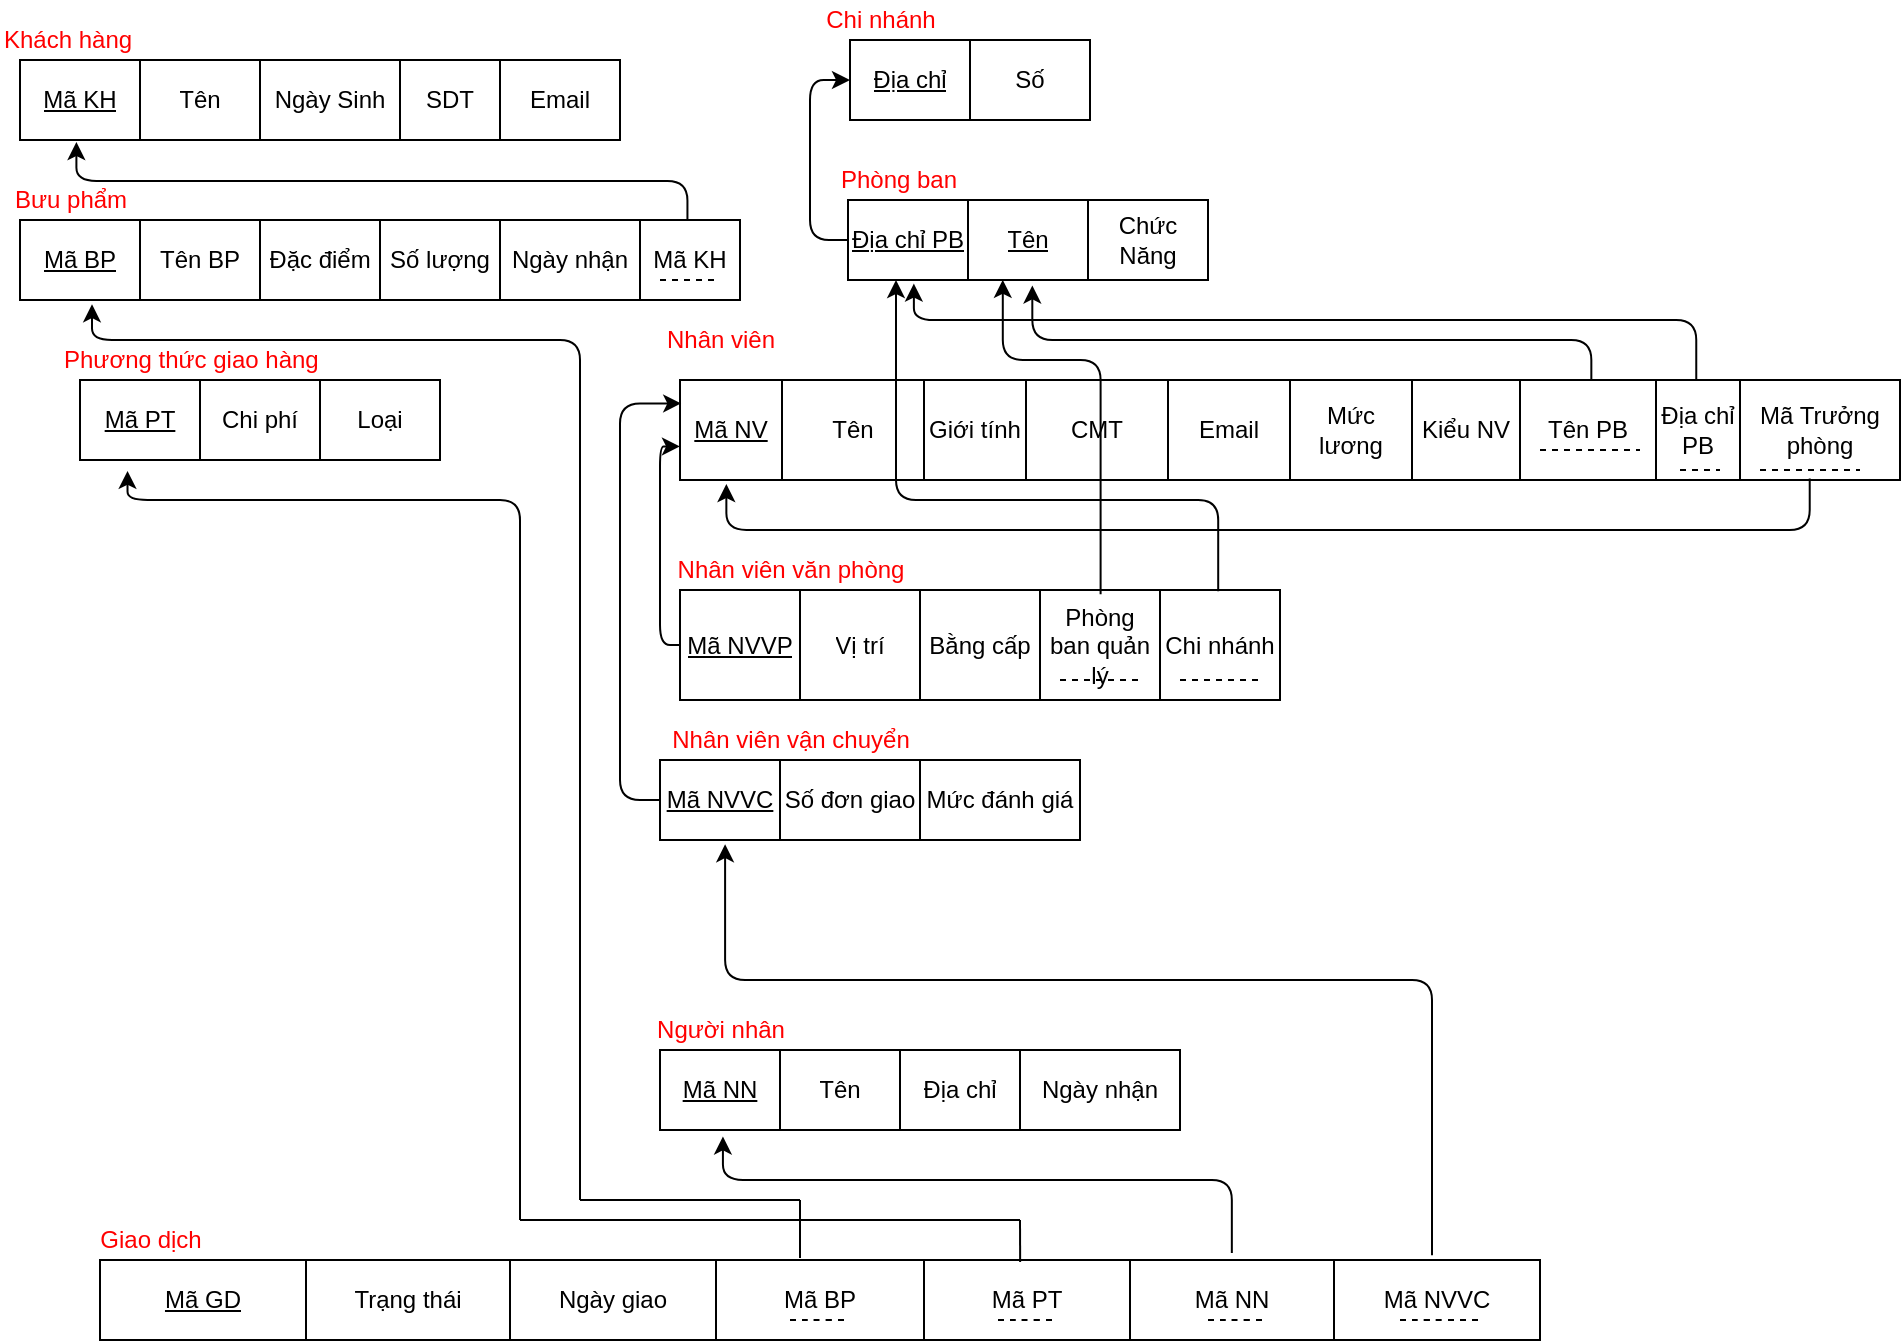 <mxfile version="14.1.2" type="device"><diagram id="Hk3cS6O-FO67nsNq-4Px" name="Page-1"><mxGraphModel dx="1019" dy="566" grid="1" gridSize="10" guides="1" tooltips="1" connect="1" arrows="1" fold="1" page="1" pageScale="1" pageWidth="827" pageHeight="1169" math="0" shadow="0"><root><mxCell id="0"/><mxCell id="1" parent="0"/><mxCell id="KelgfhgylbxeVxoadeRZ-12" value="" style="shape=table;html=1;whiteSpace=wrap;startSize=0;container=1;collapsible=0;childLayout=tableLayout;" parent="1" vertex="1"><mxGeometry x="10" y="50" width="300" height="40" as="geometry"/></mxCell><mxCell id="KelgfhgylbxeVxoadeRZ-13" value="" style="shape=partialRectangle;html=1;whiteSpace=wrap;collapsible=0;dropTarget=0;pointerEvents=0;fillColor=none;top=0;left=0;bottom=0;right=0;points=[[0,0.5],[1,0.5]];portConstraint=eastwest;" parent="KelgfhgylbxeVxoadeRZ-12" vertex="1"><mxGeometry width="300" height="40" as="geometry"/></mxCell><mxCell id="KelgfhgylbxeVxoadeRZ-14" value="&lt;u&gt;Mã KH&lt;/u&gt;" style="shape=partialRectangle;html=1;whiteSpace=wrap;connectable=0;overflow=hidden;fillColor=none;top=0;left=0;bottom=0;right=0;" parent="KelgfhgylbxeVxoadeRZ-13" vertex="1"><mxGeometry width="60" height="40" as="geometry"/></mxCell><mxCell id="KelgfhgylbxeVxoadeRZ-15" value="Tên" style="shape=partialRectangle;html=1;whiteSpace=wrap;connectable=0;overflow=hidden;fillColor=none;top=0;left=0;bottom=0;right=0;" parent="KelgfhgylbxeVxoadeRZ-13" vertex="1"><mxGeometry x="60" width="60" height="40" as="geometry"/></mxCell><mxCell id="KelgfhgylbxeVxoadeRZ-16" value="Ngày Sinh" style="shape=partialRectangle;html=1;whiteSpace=wrap;connectable=0;overflow=hidden;fillColor=none;top=0;left=0;bottom=0;right=0;" parent="KelgfhgylbxeVxoadeRZ-13" vertex="1"><mxGeometry x="120" width="70" height="40" as="geometry"/></mxCell><mxCell id="KelgfhgylbxeVxoadeRZ-17" value="SDT" style="shape=partialRectangle;html=1;whiteSpace=wrap;connectable=0;overflow=hidden;fillColor=none;top=0;left=0;bottom=0;right=0;" parent="KelgfhgylbxeVxoadeRZ-13" vertex="1"><mxGeometry x="190" width="50" height="40" as="geometry"/></mxCell><mxCell id="KelgfhgylbxeVxoadeRZ-18" value="Email" style="shape=partialRectangle;html=1;whiteSpace=wrap;connectable=0;overflow=hidden;fillColor=none;top=0;left=0;bottom=0;right=0;" parent="KelgfhgylbxeVxoadeRZ-13" vertex="1"><mxGeometry x="240" width="60" height="40" as="geometry"/></mxCell><mxCell id="KelgfhgylbxeVxoadeRZ-19" value="&lt;font color=&quot;#ff0000&quot;&gt;Bưu phẩm&lt;/font&gt;" style="text;html=1;align=center;verticalAlign=middle;resizable=0;points=[];autosize=1;" parent="1" vertex="1"><mxGeometry y="110" width="70" height="20" as="geometry"/></mxCell><mxCell id="KelgfhgylbxeVxoadeRZ-20" value="" style="shape=table;html=1;whiteSpace=wrap;startSize=0;container=1;collapsible=0;childLayout=tableLayout;verticalAlign=middle;" parent="1" vertex="1"><mxGeometry x="10" y="130" width="360" height="40" as="geometry"/></mxCell><mxCell id="KelgfhgylbxeVxoadeRZ-21" value="" style="shape=partialRectangle;html=1;whiteSpace=wrap;collapsible=0;dropTarget=0;pointerEvents=0;fillColor=none;top=0;left=0;bottom=0;right=0;points=[[0,0.5],[1,0.5]];portConstraint=eastwest;" parent="KelgfhgylbxeVxoadeRZ-20" vertex="1"><mxGeometry width="360" height="40" as="geometry"/></mxCell><mxCell id="KelgfhgylbxeVxoadeRZ-22" value="&lt;u&gt;Mã BP&lt;/u&gt;" style="shape=partialRectangle;html=1;whiteSpace=wrap;connectable=0;overflow=hidden;fillColor=none;top=0;left=0;bottom=0;right=0;" parent="KelgfhgylbxeVxoadeRZ-21" vertex="1"><mxGeometry width="60" height="40" as="geometry"/></mxCell><mxCell id="KelgfhgylbxeVxoadeRZ-23" value="Tên BP" style="shape=partialRectangle;html=1;whiteSpace=wrap;connectable=0;overflow=hidden;fillColor=none;top=0;left=0;bottom=0;right=0;" parent="KelgfhgylbxeVxoadeRZ-21" vertex="1"><mxGeometry x="60" width="60" height="40" as="geometry"/></mxCell><mxCell id="KelgfhgylbxeVxoadeRZ-24" value="Đặc điểm" style="shape=partialRectangle;html=1;whiteSpace=wrap;connectable=0;overflow=hidden;fillColor=none;top=0;left=0;bottom=0;right=0;" parent="KelgfhgylbxeVxoadeRZ-21" vertex="1"><mxGeometry x="120" width="60" height="40" as="geometry"/></mxCell><mxCell id="KelgfhgylbxeVxoadeRZ-25" value="Số lượng" style="shape=partialRectangle;html=1;whiteSpace=wrap;connectable=0;overflow=hidden;fillColor=none;top=0;left=0;bottom=0;right=0;" parent="KelgfhgylbxeVxoadeRZ-21" vertex="1"><mxGeometry x="180" width="60" height="40" as="geometry"/></mxCell><mxCell id="KelgfhgylbxeVxoadeRZ-26" value="Ngày nhận" style="shape=partialRectangle;html=1;whiteSpace=wrap;connectable=0;overflow=hidden;fillColor=none;top=0;left=0;bottom=0;right=0;" parent="KelgfhgylbxeVxoadeRZ-21" vertex="1"><mxGeometry x="240" width="70" height="40" as="geometry"/></mxCell><mxCell id="KelgfhgylbxeVxoadeRZ-27" value="Mã KH" style="shape=partialRectangle;html=1;whiteSpace=wrap;connectable=0;overflow=hidden;fillColor=none;top=0;left=0;bottom=0;right=0;dashed=1;" parent="KelgfhgylbxeVxoadeRZ-21" vertex="1"><mxGeometry x="310" width="50" height="40" as="geometry"/></mxCell><mxCell id="KelgfhgylbxeVxoadeRZ-29" value="" style="endArrow=none;dashed=1;html=1;" parent="1" edge="1"><mxGeometry width="50" height="50" relative="1" as="geometry"><mxPoint x="330" y="160" as="sourcePoint"/><mxPoint x="360" y="160" as="targetPoint"/></mxGeometry></mxCell><mxCell id="KelgfhgylbxeVxoadeRZ-36" value="" style="shape=table;html=1;whiteSpace=wrap;startSize=0;container=1;collapsible=0;childLayout=tableLayout;" parent="1" vertex="1"><mxGeometry x="40" y="210" width="180" height="40" as="geometry"/></mxCell><mxCell id="KelgfhgylbxeVxoadeRZ-37" value="" style="shape=partialRectangle;html=1;whiteSpace=wrap;collapsible=0;dropTarget=0;pointerEvents=0;fillColor=none;top=0;left=0;bottom=0;right=0;points=[[0,0.5],[1,0.5]];portConstraint=eastwest;" parent="KelgfhgylbxeVxoadeRZ-36" vertex="1"><mxGeometry width="180" height="40" as="geometry"/></mxCell><mxCell id="KelgfhgylbxeVxoadeRZ-38" value="&lt;u&gt;Mã PT&lt;/u&gt;" style="shape=partialRectangle;html=1;whiteSpace=wrap;connectable=0;overflow=hidden;fillColor=none;top=0;left=0;bottom=0;right=0;" parent="KelgfhgylbxeVxoadeRZ-37" vertex="1"><mxGeometry width="60" height="40" as="geometry"/></mxCell><mxCell id="KelgfhgylbxeVxoadeRZ-39" value="Chi phí" style="shape=partialRectangle;html=1;whiteSpace=wrap;connectable=0;overflow=hidden;fillColor=none;top=0;left=0;bottom=0;right=0;" parent="KelgfhgylbxeVxoadeRZ-37" vertex="1"><mxGeometry x="60" width="60" height="40" as="geometry"/></mxCell><mxCell id="KelgfhgylbxeVxoadeRZ-40" value="Loại" style="shape=partialRectangle;html=1;whiteSpace=wrap;connectable=0;overflow=hidden;fillColor=none;top=0;left=0;bottom=0;right=0;" parent="KelgfhgylbxeVxoadeRZ-37" vertex="1"><mxGeometry x="120" width="60" height="40" as="geometry"/></mxCell><mxCell id="KelgfhgylbxeVxoadeRZ-60" value="" style="edgeStyle=elbowEdgeStyle;elbow=vertical;endArrow=classic;html=1;exitX=0.927;exitY=-0.002;exitDx=0;exitDy=0;exitPerimeter=0;entryX=0.094;entryY=1.025;entryDx=0;entryDy=0;entryPerimeter=0;" parent="1" source="KelgfhgylbxeVxoadeRZ-21" target="KelgfhgylbxeVxoadeRZ-13" edge="1"><mxGeometry width="50" height="50" relative="1" as="geometry"><mxPoint x="170" y="190" as="sourcePoint"/><mxPoint x="220" y="140" as="targetPoint"/></mxGeometry></mxCell><mxCell id="KelgfhgylbxeVxoadeRZ-61" value="" style="shape=table;html=1;whiteSpace=wrap;startSize=0;container=1;collapsible=0;childLayout=tableLayout;" parent="1" vertex="1"><mxGeometry x="425" y="40" width="120" height="40" as="geometry"/></mxCell><mxCell id="KelgfhgylbxeVxoadeRZ-62" value="" style="shape=partialRectangle;html=1;whiteSpace=wrap;collapsible=0;dropTarget=0;pointerEvents=0;fillColor=none;top=0;left=0;bottom=0;right=0;points=[[0,0.5],[1,0.5]];portConstraint=eastwest;" parent="KelgfhgylbxeVxoadeRZ-61" vertex="1"><mxGeometry width="120" height="40" as="geometry"/></mxCell><mxCell id="KelgfhgylbxeVxoadeRZ-63" value="&lt;u&gt;Địa chỉ&lt;/u&gt;" style="shape=partialRectangle;html=1;whiteSpace=wrap;connectable=0;overflow=hidden;fillColor=none;top=0;left=0;bottom=0;right=0;" parent="KelgfhgylbxeVxoadeRZ-62" vertex="1"><mxGeometry width="60" height="40" as="geometry"/></mxCell><mxCell id="KelgfhgylbxeVxoadeRZ-64" value="Số" style="shape=partialRectangle;html=1;whiteSpace=wrap;connectable=0;overflow=hidden;fillColor=none;top=0;left=0;bottom=0;right=0;" parent="KelgfhgylbxeVxoadeRZ-62" vertex="1"><mxGeometry x="60" width="60" height="40" as="geometry"/></mxCell><mxCell id="KelgfhgylbxeVxoadeRZ-65" value="" style="shape=table;html=1;whiteSpace=wrap;startSize=0;container=1;collapsible=0;childLayout=tableLayout;" parent="1" vertex="1"><mxGeometry x="424" y="120" width="180" height="40" as="geometry"/></mxCell><mxCell id="KelgfhgylbxeVxoadeRZ-66" value="" style="shape=partialRectangle;html=1;whiteSpace=wrap;collapsible=0;dropTarget=0;pointerEvents=0;fillColor=none;top=0;left=0;bottom=0;right=0;points=[[0,0.5],[1,0.5]];portConstraint=eastwest;" parent="KelgfhgylbxeVxoadeRZ-65" vertex="1"><mxGeometry width="180" height="40" as="geometry"/></mxCell><mxCell id="KelgfhgylbxeVxoadeRZ-67" value="&lt;u&gt;Địa chỉ PB&lt;/u&gt;" style="shape=partialRectangle;html=1;whiteSpace=wrap;connectable=0;overflow=hidden;fillColor=none;top=0;left=0;bottom=0;right=0;" parent="KelgfhgylbxeVxoadeRZ-66" vertex="1"><mxGeometry width="60" height="40" as="geometry"/></mxCell><mxCell id="KelgfhgylbxeVxoadeRZ-68" value="Tên" style="shape=partialRectangle;html=1;whiteSpace=wrap;connectable=0;overflow=hidden;fillColor=none;top=0;left=0;bottom=0;right=0;fontStyle=4" parent="KelgfhgylbxeVxoadeRZ-66" vertex="1"><mxGeometry x="60" width="60" height="40" as="geometry"/></mxCell><mxCell id="KelgfhgylbxeVxoadeRZ-69" value="Chức Năng" style="shape=partialRectangle;html=1;whiteSpace=wrap;connectable=0;overflow=hidden;fillColor=none;top=0;left=0;bottom=0;right=0;" parent="KelgfhgylbxeVxoadeRZ-66" vertex="1"><mxGeometry x="120" width="60" height="40" as="geometry"/></mxCell><mxCell id="KelgfhgylbxeVxoadeRZ-70" value="" style="endArrow=none;dashed=1;html=1;" parent="1" edge="1"><mxGeometry width="50" height="50" relative="1" as="geometry"><mxPoint x="435" y="160" as="sourcePoint"/><mxPoint x="475" y="160" as="targetPoint"/><Array as="points"><mxPoint x="455" y="160"/></Array></mxGeometry></mxCell><mxCell id="KelgfhgylbxeVxoadeRZ-71" value="" style="edgeStyle=elbowEdgeStyle;elbow=horizontal;endArrow=classic;html=1;exitX=0;exitY=0.5;exitDx=0;exitDy=0;entryX=0;entryY=0.5;entryDx=0;entryDy=0;" parent="1" source="KelgfhgylbxeVxoadeRZ-66" target="KelgfhgylbxeVxoadeRZ-62" edge="1"><mxGeometry width="50" height="50" relative="1" as="geometry"><mxPoint x="395" y="140" as="sourcePoint"/><mxPoint x="445" y="90" as="targetPoint"/><Array as="points"><mxPoint x="405" y="120"/></Array></mxGeometry></mxCell><mxCell id="KelgfhgylbxeVxoadeRZ-72" value="" style="shape=table;html=1;whiteSpace=wrap;startSize=0;container=1;collapsible=0;childLayout=tableLayout;" parent="1" vertex="1"><mxGeometry x="340" y="210" width="610" height="50" as="geometry"/></mxCell><mxCell id="KelgfhgylbxeVxoadeRZ-73" value="" style="shape=partialRectangle;html=1;whiteSpace=wrap;collapsible=0;dropTarget=0;pointerEvents=0;fillColor=none;top=0;left=0;bottom=0;right=0;points=[[0,0.5],[1,0.5]];portConstraint=eastwest;" parent="KelgfhgylbxeVxoadeRZ-72" vertex="1"><mxGeometry width="610" height="50" as="geometry"/></mxCell><mxCell id="KelgfhgylbxeVxoadeRZ-74" value="&lt;u&gt;Mã NV&lt;/u&gt;" style="shape=partialRectangle;html=1;whiteSpace=wrap;connectable=0;overflow=hidden;fillColor=none;top=0;left=0;bottom=0;right=0;" parent="KelgfhgylbxeVxoadeRZ-73" vertex="1"><mxGeometry width="51" height="50" as="geometry"/></mxCell><mxCell id="KelgfhgylbxeVxoadeRZ-75" value="Tên" style="shape=partialRectangle;html=1;whiteSpace=wrap;connectable=0;overflow=hidden;fillColor=none;top=0;left=0;bottom=0;right=0;" parent="KelgfhgylbxeVxoadeRZ-73" vertex="1"><mxGeometry x="51" width="71" height="50" as="geometry"/></mxCell><mxCell id="KelgfhgylbxeVxoadeRZ-76" value="Giới tính" style="shape=partialRectangle;html=1;whiteSpace=wrap;connectable=0;overflow=hidden;fillColor=none;top=0;left=0;bottom=0;right=0;" parent="KelgfhgylbxeVxoadeRZ-73" vertex="1"><mxGeometry x="122" width="51" height="50" as="geometry"/></mxCell><mxCell id="KelgfhgylbxeVxoadeRZ-77" value="CMT" style="shape=partialRectangle;html=1;whiteSpace=wrap;connectable=0;overflow=hidden;fillColor=none;top=0;left=0;bottom=0;right=0;" parent="KelgfhgylbxeVxoadeRZ-73" vertex="1"><mxGeometry x="173" width="71" height="50" as="geometry"/></mxCell><mxCell id="KelgfhgylbxeVxoadeRZ-78" value="Email" style="shape=partialRectangle;html=1;whiteSpace=wrap;connectable=0;overflow=hidden;fillColor=none;top=0;left=0;bottom=0;right=0;" parent="KelgfhgylbxeVxoadeRZ-73" vertex="1"><mxGeometry x="244" width="61" height="50" as="geometry"/></mxCell><mxCell id="KelgfhgylbxeVxoadeRZ-79" value="Mức lương" style="shape=partialRectangle;html=1;whiteSpace=wrap;connectable=0;overflow=hidden;fillColor=none;top=0;left=0;bottom=0;right=0;" parent="KelgfhgylbxeVxoadeRZ-73" vertex="1"><mxGeometry x="305" width="61" height="50" as="geometry"/></mxCell><mxCell id="KelgfhgylbxeVxoadeRZ-80" value="Kiểu NV" style="shape=partialRectangle;html=1;whiteSpace=wrap;connectable=0;overflow=hidden;fillColor=none;top=0;left=0;bottom=0;right=0;" parent="KelgfhgylbxeVxoadeRZ-73" vertex="1"><mxGeometry x="366" width="54" height="50" as="geometry"/></mxCell><mxCell id="KelgfhgylbxeVxoadeRZ-81" value="Tên PB" style="shape=partialRectangle;html=1;whiteSpace=wrap;connectable=0;overflow=hidden;fillColor=none;top=0;left=0;bottom=0;right=0;" parent="KelgfhgylbxeVxoadeRZ-73" vertex="1"><mxGeometry x="420" width="68" height="50" as="geometry"/></mxCell><mxCell id="KelgfhgylbxeVxoadeRZ-82" value="Địa chỉ PB" style="shape=partialRectangle;html=1;whiteSpace=wrap;connectable=0;overflow=hidden;fillColor=none;top=0;left=0;bottom=0;right=0;" parent="KelgfhgylbxeVxoadeRZ-73" vertex="1"><mxGeometry x="488" width="42" height="50" as="geometry"/></mxCell><mxCell id="KelgfhgylbxeVxoadeRZ-83" value="Mã Trưởng phòng" style="shape=partialRectangle;html=1;whiteSpace=wrap;connectable=0;overflow=hidden;fillColor=none;top=0;left=0;bottom=0;right=0;" parent="KelgfhgylbxeVxoadeRZ-73" vertex="1"><mxGeometry x="530" width="80" height="50" as="geometry"/></mxCell><mxCell id="KelgfhgylbxeVxoadeRZ-116" value="" style="edgeStyle=elbowEdgeStyle;elbow=vertical;endArrow=classic;html=1;fontColor=#FF0000;exitX=0.926;exitY=0.984;exitDx=0;exitDy=0;exitPerimeter=0;entryX=0.038;entryY=1.04;entryDx=0;entryDy=0;entryPerimeter=0;" parent="KelgfhgylbxeVxoadeRZ-72" source="KelgfhgylbxeVxoadeRZ-73" target="KelgfhgylbxeVxoadeRZ-73" edge="1"><mxGeometry width="50" height="50" relative="1" as="geometry"><mxPoint x="250" y="35" as="sourcePoint"/><mxPoint x="300" y="-15" as="targetPoint"/><Array as="points"><mxPoint x="190" y="75"/><mxPoint x="490" y="85"/></Array></mxGeometry></mxCell><mxCell id="KelgfhgylbxeVxoadeRZ-85" value="Chi nhánh" style="text;html=1;align=center;verticalAlign=middle;resizable=0;points=[];autosize=1;fontColor=#FF0000;" parent="1" vertex="1"><mxGeometry x="405" y="20" width="70" height="20" as="geometry"/></mxCell><mxCell id="KelgfhgylbxeVxoadeRZ-86" value="Phòng ban" style="text;html=1;align=center;verticalAlign=middle;resizable=0;points=[];autosize=1;fontColor=#FF0000;" parent="1" vertex="1"><mxGeometry x="414" y="100" width="70" height="20" as="geometry"/></mxCell><mxCell id="KelgfhgylbxeVxoadeRZ-87" value="Nhân viên" style="text;html=1;align=center;verticalAlign=middle;resizable=0;points=[];autosize=1;fontColor=#FF0000;" parent="1" vertex="1"><mxGeometry x="325" y="180" width="70" height="20" as="geometry"/></mxCell><mxCell id="KelgfhgylbxeVxoadeRZ-88" value="" style="endArrow=none;dashed=1;html=1;" parent="1" edge="1"><mxGeometry width="50" height="50" relative="1" as="geometry"><mxPoint x="770" y="245" as="sourcePoint"/><mxPoint x="820" y="245" as="targetPoint"/><Array as="points"/></mxGeometry></mxCell><mxCell id="KelgfhgylbxeVxoadeRZ-89" value="" style="endArrow=none;dashed=1;html=1;" parent="1" edge="1"><mxGeometry width="50" height="50" relative="1" as="geometry"><mxPoint x="840" y="255" as="sourcePoint"/><mxPoint x="860" y="255" as="targetPoint"/><Array as="points"><mxPoint x="850" y="255"/></Array></mxGeometry></mxCell><mxCell id="KelgfhgylbxeVxoadeRZ-90" value="" style="endArrow=none;dashed=1;html=1;" parent="1" edge="1"><mxGeometry width="50" height="50" relative="1" as="geometry"><mxPoint x="880" y="255" as="sourcePoint"/><mxPoint x="930" y="255" as="targetPoint"/><Array as="points"><mxPoint x="910" y="255"/></Array></mxGeometry></mxCell><mxCell id="KelgfhgylbxeVxoadeRZ-91" value="" style="shape=table;html=1;whiteSpace=wrap;startSize=0;container=1;collapsible=0;childLayout=tableLayout;" parent="1" vertex="1"><mxGeometry x="340" y="315" width="300" height="55" as="geometry"/></mxCell><mxCell id="KelgfhgylbxeVxoadeRZ-92" value="" style="shape=partialRectangle;html=1;whiteSpace=wrap;collapsible=0;dropTarget=0;pointerEvents=0;fillColor=none;top=0;left=0;bottom=0;right=0;points=[[0,0.5],[1,0.5]];portConstraint=eastwest;" parent="KelgfhgylbxeVxoadeRZ-91" vertex="1"><mxGeometry width="300" height="55" as="geometry"/></mxCell><mxCell id="KelgfhgylbxeVxoadeRZ-93" value="&lt;u&gt;Mã NVVP&lt;/u&gt;" style="shape=partialRectangle;html=1;whiteSpace=wrap;connectable=0;overflow=hidden;fillColor=none;top=0;left=0;bottom=0;right=0;" parent="KelgfhgylbxeVxoadeRZ-92" vertex="1"><mxGeometry width="60" height="55" as="geometry"/></mxCell><mxCell id="KelgfhgylbxeVxoadeRZ-94" value="Vị trí" style="shape=partialRectangle;html=1;whiteSpace=wrap;connectable=0;overflow=hidden;fillColor=none;top=0;left=0;bottom=0;right=0;" parent="KelgfhgylbxeVxoadeRZ-92" vertex="1"><mxGeometry x="60" width="60" height="55" as="geometry"/></mxCell><mxCell id="KelgfhgylbxeVxoadeRZ-95" value="Bằng cấp" style="shape=partialRectangle;html=1;whiteSpace=wrap;connectable=0;overflow=hidden;fillColor=none;top=0;left=0;bottom=0;right=0;" parent="KelgfhgylbxeVxoadeRZ-92" vertex="1"><mxGeometry x="120" width="60" height="55" as="geometry"/></mxCell><mxCell id="UPQzjIW9-ApLeQYe8yc9-2" value="Phòng ban quản lý" style="shape=partialRectangle;html=1;whiteSpace=wrap;connectable=0;overflow=hidden;fillColor=none;top=0;left=0;bottom=0;right=0;" vertex="1" parent="KelgfhgylbxeVxoadeRZ-92"><mxGeometry x="180" width="60" height="55" as="geometry"/></mxCell><mxCell id="UPQzjIW9-ApLeQYe8yc9-3" value="Chi nhánh" style="shape=partialRectangle;html=1;whiteSpace=wrap;connectable=0;overflow=hidden;fillColor=none;top=0;left=0;bottom=0;right=0;" vertex="1" parent="KelgfhgylbxeVxoadeRZ-92"><mxGeometry x="240" width="60" height="55" as="geometry"/></mxCell><mxCell id="KelgfhgylbxeVxoadeRZ-101" value="" style="shape=table;html=1;whiteSpace=wrap;startSize=0;container=1;collapsible=0;childLayout=tableLayout;" parent="1" vertex="1"><mxGeometry x="330" y="400" width="210" height="40" as="geometry"/></mxCell><mxCell id="KelgfhgylbxeVxoadeRZ-102" value="" style="shape=partialRectangle;html=1;whiteSpace=wrap;collapsible=0;dropTarget=0;pointerEvents=0;fillColor=none;top=0;left=0;bottom=0;right=0;points=[[0,0.5],[1,0.5]];portConstraint=eastwest;" parent="KelgfhgylbxeVxoadeRZ-101" vertex="1"><mxGeometry width="210" height="40" as="geometry"/></mxCell><mxCell id="KelgfhgylbxeVxoadeRZ-103" value="Mã NVVC" style="shape=partialRectangle;html=1;whiteSpace=wrap;connectable=0;overflow=hidden;fillColor=none;top=0;left=0;bottom=0;right=0;fontStyle=4" parent="KelgfhgylbxeVxoadeRZ-102" vertex="1"><mxGeometry width="60" height="40" as="geometry"/></mxCell><mxCell id="KelgfhgylbxeVxoadeRZ-104" value="Số đơn giao" style="shape=partialRectangle;html=1;whiteSpace=wrap;connectable=0;overflow=hidden;fillColor=none;top=0;left=0;bottom=0;right=0;" parent="KelgfhgylbxeVxoadeRZ-102" vertex="1"><mxGeometry x="60" width="70" height="40" as="geometry"/></mxCell><mxCell id="KelgfhgylbxeVxoadeRZ-105" value="Mức đánh giá" style="shape=partialRectangle;html=1;whiteSpace=wrap;connectable=0;overflow=hidden;fillColor=none;top=0;left=0;bottom=0;right=0;" parent="KelgfhgylbxeVxoadeRZ-102" vertex="1"><mxGeometry x="130" width="80" height="40" as="geometry"/></mxCell><mxCell id="KelgfhgylbxeVxoadeRZ-106" value="" style="edgeStyle=elbowEdgeStyle;elbow=horizontal;endArrow=classic;html=1;exitX=0;exitY=0.5;exitDx=0;exitDy=0;entryX=0.001;entryY=0.234;entryDx=0;entryDy=0;entryPerimeter=0;" parent="1" source="KelgfhgylbxeVxoadeRZ-102" target="KelgfhgylbxeVxoadeRZ-73" edge="1"><mxGeometry width="50" height="50" relative="1" as="geometry"><mxPoint x="320" y="535" as="sourcePoint"/><mxPoint x="320" y="235" as="targetPoint"/><Array as="points"><mxPoint x="310" y="385"/></Array></mxGeometry></mxCell><mxCell id="KelgfhgylbxeVxoadeRZ-107" value="" style="edgeStyle=elbowEdgeStyle;elbow=horizontal;endArrow=classic;html=1;exitX=0;exitY=0.5;exitDx=0;exitDy=0;entryX=0;entryY=0.664;entryDx=0;entryDy=0;entryPerimeter=0;" parent="1" source="KelgfhgylbxeVxoadeRZ-92" target="KelgfhgylbxeVxoadeRZ-73" edge="1"><mxGeometry width="50" height="50" relative="1" as="geometry"><mxPoint x="320" y="355" as="sourcePoint"/><mxPoint x="320" y="235" as="targetPoint"/><Array as="points"><mxPoint x="330" y="270"/><mxPoint x="330" y="310"/><mxPoint x="310" y="285"/><mxPoint x="310" y="295"/></Array></mxGeometry></mxCell><mxCell id="KelgfhgylbxeVxoadeRZ-109" value="" style="shape=table;html=1;whiteSpace=wrap;startSize=0;container=1;collapsible=0;childLayout=tableLayout;" parent="1" vertex="1"><mxGeometry x="330" y="545" width="260" height="40" as="geometry"/></mxCell><mxCell id="KelgfhgylbxeVxoadeRZ-110" value="" style="shape=partialRectangle;html=1;whiteSpace=wrap;collapsible=0;dropTarget=0;pointerEvents=0;fillColor=none;top=0;left=0;bottom=0;right=0;points=[[0,0.5],[1,0.5]];portConstraint=eastwest;" parent="KelgfhgylbxeVxoadeRZ-109" vertex="1"><mxGeometry width="260" height="40" as="geometry"/></mxCell><mxCell id="KelgfhgylbxeVxoadeRZ-111" value="Mã NN" style="shape=partialRectangle;html=1;whiteSpace=wrap;connectable=0;overflow=hidden;fillColor=none;top=0;left=0;bottom=0;right=0;fontStyle=4" parent="KelgfhgylbxeVxoadeRZ-110" vertex="1"><mxGeometry width="60" height="40" as="geometry"/></mxCell><mxCell id="KelgfhgylbxeVxoadeRZ-112" value="Tên" style="shape=partialRectangle;html=1;whiteSpace=wrap;connectable=0;overflow=hidden;fillColor=none;top=0;left=0;bottom=0;right=0;" parent="KelgfhgylbxeVxoadeRZ-110" vertex="1"><mxGeometry x="60" width="60" height="40" as="geometry"/></mxCell><mxCell id="KelgfhgylbxeVxoadeRZ-113" value="Địa chỉ" style="shape=partialRectangle;html=1;whiteSpace=wrap;connectable=0;overflow=hidden;fillColor=none;top=0;left=0;bottom=0;right=0;" parent="KelgfhgylbxeVxoadeRZ-110" vertex="1"><mxGeometry x="120" width="60" height="40" as="geometry"/></mxCell><mxCell id="KelgfhgylbxeVxoadeRZ-114" value="Ngày nhận" style="shape=partialRectangle;html=1;whiteSpace=wrap;connectable=0;overflow=hidden;fillColor=none;top=0;left=0;bottom=0;right=0;" parent="KelgfhgylbxeVxoadeRZ-110" vertex="1"><mxGeometry x="180" width="80" height="40" as="geometry"/></mxCell><mxCell id="KelgfhgylbxeVxoadeRZ-115" value="&lt;font color=&quot;#ff0000&quot;&gt;Người nhân&lt;/font&gt;" style="text;html=1;align=center;verticalAlign=middle;resizable=0;points=[];autosize=1;" parent="1" vertex="1"><mxGeometry x="320" y="525" width="80" height="20" as="geometry"/></mxCell><mxCell id="KelgfhgylbxeVxoadeRZ-117" value="" style="edgeStyle=elbowEdgeStyle;elbow=vertical;endArrow=classic;html=1;fontColor=#FF0000;exitX=0.747;exitY=0.003;exitDx=0;exitDy=0;exitPerimeter=0;entryX=0.512;entryY=1.068;entryDx=0;entryDy=0;entryPerimeter=0;" parent="1" source="KelgfhgylbxeVxoadeRZ-73" target="KelgfhgylbxeVxoadeRZ-66" edge="1"><mxGeometry width="50" height="50" relative="1" as="geometry"><mxPoint x="710" y="190" as="sourcePoint"/><mxPoint x="760" y="140" as="targetPoint"/><Array as="points"><mxPoint x="570" y="190"/></Array></mxGeometry></mxCell><mxCell id="KelgfhgylbxeVxoadeRZ-118" value="" style="edgeStyle=elbowEdgeStyle;elbow=vertical;endArrow=classic;html=1;fontColor=#FF0000;exitX=0.833;exitY=0.003;exitDx=0;exitDy=0;exitPerimeter=0;entryX=0.183;entryY=1.045;entryDx=0;entryDy=0;entryPerimeter=0;" parent="1" source="KelgfhgylbxeVxoadeRZ-73" target="KelgfhgylbxeVxoadeRZ-66" edge="1"><mxGeometry width="50" height="50" relative="1" as="geometry"><mxPoint x="785.67" y="215.15" as="sourcePoint"/><mxPoint x="527.16" y="182.72" as="targetPoint"/><Array as="points"><mxPoint x="790" y="180"/></Array></mxGeometry></mxCell><mxCell id="KelgfhgylbxeVxoadeRZ-119" value="" style="shape=table;html=1;whiteSpace=wrap;startSize=0;container=1;collapsible=0;childLayout=tableLayout;" parent="1" vertex="1"><mxGeometry x="50" y="650" width="720" height="40" as="geometry"/></mxCell><mxCell id="KelgfhgylbxeVxoadeRZ-120" value="" style="shape=partialRectangle;html=1;whiteSpace=wrap;collapsible=0;dropTarget=0;pointerEvents=0;fillColor=none;top=0;left=0;bottom=0;right=0;points=[[0,0.5],[1,0.5]];portConstraint=eastwest;" parent="KelgfhgylbxeVxoadeRZ-119" vertex="1"><mxGeometry width="720" height="40" as="geometry"/></mxCell><mxCell id="KelgfhgylbxeVxoadeRZ-121" value="Mã GD" style="shape=partialRectangle;html=1;whiteSpace=wrap;connectable=0;overflow=hidden;fillColor=none;top=0;left=0;bottom=0;right=0;fontStyle=4" parent="KelgfhgylbxeVxoadeRZ-120" vertex="1"><mxGeometry width="103" height="40" as="geometry"/></mxCell><mxCell id="KelgfhgylbxeVxoadeRZ-122" value="Trạng thái" style="shape=partialRectangle;html=1;whiteSpace=wrap;connectable=0;overflow=hidden;fillColor=none;top=0;left=0;bottom=0;right=0;" parent="KelgfhgylbxeVxoadeRZ-120" vertex="1"><mxGeometry x="103" width="102" height="40" as="geometry"/></mxCell><mxCell id="KelgfhgylbxeVxoadeRZ-123" value="Ngày giao" style="shape=partialRectangle;html=1;whiteSpace=wrap;connectable=0;overflow=hidden;fillColor=none;top=0;left=0;bottom=0;right=0;" parent="KelgfhgylbxeVxoadeRZ-120" vertex="1"><mxGeometry x="205" width="103" height="40" as="geometry"/></mxCell><mxCell id="KelgfhgylbxeVxoadeRZ-124" value="Mã BP" style="shape=partialRectangle;html=1;whiteSpace=wrap;connectable=0;overflow=hidden;fillColor=none;top=0;left=0;bottom=0;right=0;" parent="KelgfhgylbxeVxoadeRZ-120" vertex="1"><mxGeometry x="308" width="104" height="40" as="geometry"/></mxCell><mxCell id="KelgfhgylbxeVxoadeRZ-125" value="Mã PT" style="shape=partialRectangle;html=1;whiteSpace=wrap;connectable=0;overflow=hidden;fillColor=none;top=0;left=0;bottom=0;right=0;" parent="KelgfhgylbxeVxoadeRZ-120" vertex="1"><mxGeometry x="412" width="103" height="40" as="geometry"/></mxCell><mxCell id="KelgfhgylbxeVxoadeRZ-126" value="Mã NN" style="shape=partialRectangle;html=1;whiteSpace=wrap;connectable=0;overflow=hidden;fillColor=none;top=0;left=0;bottom=0;right=0;" parent="KelgfhgylbxeVxoadeRZ-120" vertex="1"><mxGeometry x="515" width="102" height="40" as="geometry"/></mxCell><mxCell id="KelgfhgylbxeVxoadeRZ-127" value="Mã NVVC" style="shape=partialRectangle;html=1;whiteSpace=wrap;connectable=0;overflow=hidden;fillColor=none;top=0;left=0;bottom=0;right=0;" parent="KelgfhgylbxeVxoadeRZ-120" vertex="1"><mxGeometry x="617" width="103" height="40" as="geometry"/></mxCell><mxCell id="KelgfhgylbxeVxoadeRZ-128" value="" style="endArrow=none;dashed=1;html=1;" parent="1" edge="1"><mxGeometry width="50" height="50" relative="1" as="geometry"><mxPoint x="395" y="680" as="sourcePoint"/><mxPoint x="425" y="680" as="targetPoint"/><Array as="points"><mxPoint x="409" y="680"/></Array></mxGeometry></mxCell><mxCell id="KelgfhgylbxeVxoadeRZ-132" value="" style="endArrow=none;dashed=1;html=1;" parent="1" edge="1"><mxGeometry width="50" height="50" relative="1" as="geometry"><mxPoint x="499" y="680" as="sourcePoint"/><mxPoint x="529" y="680" as="targetPoint"/><Array as="points"><mxPoint x="513" y="680"/></Array></mxGeometry></mxCell><mxCell id="KelgfhgylbxeVxoadeRZ-133" value="" style="endArrow=none;dashed=1;html=1;" parent="1" edge="1"><mxGeometry width="50" height="50" relative="1" as="geometry"><mxPoint x="604" y="680" as="sourcePoint"/><mxPoint x="634" y="680" as="targetPoint"/><Array as="points"><mxPoint x="618" y="680"/></Array></mxGeometry></mxCell><mxCell id="KelgfhgylbxeVxoadeRZ-134" value="" style="endArrow=none;dashed=1;html=1;" parent="1" edge="1"><mxGeometry width="50" height="50" relative="1" as="geometry"><mxPoint x="700" y="680" as="sourcePoint"/><mxPoint x="740" y="680" as="targetPoint"/><Array as="points"><mxPoint x="714" y="680"/></Array></mxGeometry></mxCell><mxCell id="KelgfhgylbxeVxoadeRZ-136" value="" style="edgeStyle=elbowEdgeStyle;elbow=vertical;endArrow=classic;html=1;fontColor=#FF0000;exitX=0.786;exitY=-0.086;exitDx=0;exitDy=0;exitPerimeter=0;entryX=0.121;entryY=1.081;entryDx=0;entryDy=0;entryPerimeter=0;" parent="1" source="KelgfhgylbxeVxoadeRZ-120" target="KelgfhgylbxeVxoadeRZ-110" edge="1"><mxGeometry width="50" height="50" relative="1" as="geometry"><mxPoint x="430" y="650" as="sourcePoint"/><mxPoint x="480" y="600" as="targetPoint"/><Array as="points"><mxPoint x="490" y="610"/></Array></mxGeometry></mxCell><mxCell id="KelgfhgylbxeVxoadeRZ-137" value="" style="edgeStyle=elbowEdgeStyle;elbow=vertical;endArrow=classic;html=1;fontColor=#FF0000;exitX=0.925;exitY=-0.058;exitDx=0;exitDy=0;exitPerimeter=0;entryX=0.155;entryY=1.053;entryDx=0;entryDy=0;entryPerimeter=0;" parent="1" source="KelgfhgylbxeVxoadeRZ-120" target="KelgfhgylbxeVxoadeRZ-102" edge="1"><mxGeometry width="50" height="50" relative="1" as="geometry"><mxPoint x="517.92" y="659.92" as="sourcePoint"/><mxPoint x="351.46" y="573.24" as="targetPoint"/><Array as="points"><mxPoint x="590" y="510"/><mxPoint x="660" y="500"/><mxPoint x="530" y="500"/></Array></mxGeometry></mxCell><mxCell id="KelgfhgylbxeVxoadeRZ-138" value="Khách hàng" style="text;html=1;align=left;verticalAlign=middle;resizable=0;points=[];autosize=1;fontColor=#FF0000;" parent="1" vertex="1"><mxGeometry y="30" width="80" height="20" as="geometry"/></mxCell><mxCell id="KelgfhgylbxeVxoadeRZ-139" value="Phương thức giao hàng" style="text;html=1;align=left;verticalAlign=middle;resizable=0;points=[];autosize=1;fontColor=#FF0000;" parent="1" vertex="1"><mxGeometry x="30" y="190" width="140" height="20" as="geometry"/></mxCell><mxCell id="KelgfhgylbxeVxoadeRZ-143" value="Giao dịch" style="text;html=1;align=center;verticalAlign=middle;resizable=0;points=[];autosize=1;fontColor=#FF0000;" parent="1" vertex="1"><mxGeometry x="40" y="630" width="70" height="20" as="geometry"/></mxCell><mxCell id="KelgfhgylbxeVxoadeRZ-144" value="Nhân viên văn phòng" style="text;html=1;align=center;verticalAlign=middle;resizable=0;points=[];autosize=1;fontColor=#FF0000;" parent="1" vertex="1"><mxGeometry x="330" y="295" width="130" height="20" as="geometry"/></mxCell><mxCell id="KelgfhgylbxeVxoadeRZ-146" value="Nhân viên vận chuyển" style="text;html=1;align=center;verticalAlign=middle;resizable=0;points=[];autosize=1;fontColor=#FF0000;" parent="1" vertex="1"><mxGeometry x="330" y="380" width="130" height="20" as="geometry"/></mxCell><mxCell id="KelgfhgylbxeVxoadeRZ-147" value="" style="edgeStyle=elbowEdgeStyle;elbow=vertical;endArrow=classic;html=1;fontColor=#FF0000;entryX=0.1;entryY=1.053;entryDx=0;entryDy=0;entryPerimeter=0;" parent="1" target="KelgfhgylbxeVxoadeRZ-21" edge="1"><mxGeometry width="50" height="50" relative="1" as="geometry"><mxPoint x="290" y="620" as="sourcePoint"/><mxPoint x="280" y="200" as="targetPoint"/><Array as="points"><mxPoint x="310" y="190"/><mxPoint x="300" y="190"/><mxPoint x="300" y="190"/><mxPoint x="260" y="190"/><mxPoint x="100" y="190"/><mxPoint x="150" y="180"/></Array></mxGeometry></mxCell><mxCell id="KelgfhgylbxeVxoadeRZ-155" value="" style="endArrow=none;html=1;fontColor=#FF0000;" parent="1" edge="1"><mxGeometry width="50" height="50" relative="1" as="geometry"><mxPoint x="290" y="620" as="sourcePoint"/><mxPoint x="400" y="620" as="targetPoint"/></mxGeometry></mxCell><mxCell id="KelgfhgylbxeVxoadeRZ-156" value="" style="endArrow=none;html=1;fontColor=#FF0000;" parent="1" edge="1"><mxGeometry width="50" height="50" relative="1" as="geometry"><mxPoint x="400" y="620" as="sourcePoint"/><mxPoint x="400" y="649" as="targetPoint"/></mxGeometry></mxCell><mxCell id="KelgfhgylbxeVxoadeRZ-157" value="" style="endArrow=none;html=1;fontColor=#FF0000;" parent="1" edge="1"><mxGeometry width="50" height="50" relative="1" as="geometry"><mxPoint x="260" y="630" as="sourcePoint"/><mxPoint x="510" y="630" as="targetPoint"/></mxGeometry></mxCell><mxCell id="KelgfhgylbxeVxoadeRZ-158" value="" style="endArrow=none;html=1;fontColor=#FF0000;entryX=0.639;entryY=0.025;entryDx=0;entryDy=0;entryPerimeter=0;" parent="1" target="KelgfhgylbxeVxoadeRZ-120" edge="1"><mxGeometry width="50" height="50" relative="1" as="geometry"><mxPoint x="510" y="630" as="sourcePoint"/><mxPoint x="520" y="640" as="targetPoint"/></mxGeometry></mxCell><mxCell id="KelgfhgylbxeVxoadeRZ-159" value="" style="edgeStyle=elbowEdgeStyle;elbow=vertical;endArrow=classic;html=1;fontColor=#FF0000;entryX=0.132;entryY=1.136;entryDx=0;entryDy=0;entryPerimeter=0;" parent="1" target="KelgfhgylbxeVxoadeRZ-37" edge="1"><mxGeometry width="50" height="50" relative="1" as="geometry"><mxPoint x="260" y="630" as="sourcePoint"/><mxPoint x="56" y="182.12" as="targetPoint"/><Array as="points"><mxPoint x="230" y="270"/><mxPoint x="200" y="270"/><mxPoint x="110" y="200"/><mxPoint x="160" y="190"/></Array></mxGeometry></mxCell><mxCell id="UPQzjIW9-ApLeQYe8yc9-4" value="" style="edgeStyle=elbowEdgeStyle;elbow=vertical;endArrow=classic;html=1;fontColor=#FF0000;exitX=0.701;exitY=0.039;exitDx=0;exitDy=0;exitPerimeter=0;entryX=0.43;entryY=0.998;entryDx=0;entryDy=0;entryPerimeter=0;" edge="1" parent="1" source="KelgfhgylbxeVxoadeRZ-92" target="KelgfhgylbxeVxoadeRZ-66"><mxGeometry width="50" height="50" relative="1" as="geometry"><mxPoint x="805.67" y="220.15" as="sourcePoint"/><mxPoint x="450" y="160" as="targetPoint"/><Array as="points"><mxPoint x="580" y="200"/></Array></mxGeometry></mxCell><mxCell id="UPQzjIW9-ApLeQYe8yc9-5" value="" style="edgeStyle=elbowEdgeStyle;elbow=vertical;endArrow=classic;html=1;fontColor=#FF0000;exitX=0.897;exitY=0.011;exitDx=0;exitDy=0;exitPerimeter=0;" edge="1" parent="1" source="KelgfhgylbxeVxoadeRZ-92"><mxGeometry width="50" height="50" relative="1" as="geometry"><mxPoint x="560.3" y="326.56" as="sourcePoint"/><mxPoint x="448" y="160" as="targetPoint"/><Array as="points"><mxPoint x="490" y="270"/><mxPoint x="540" y="100"/></Array></mxGeometry></mxCell><mxCell id="UPQzjIW9-ApLeQYe8yc9-6" value="" style="endArrow=none;dashed=1;html=1;" edge="1" parent="1"><mxGeometry width="50" height="50" relative="1" as="geometry"><mxPoint x="530" y="360" as="sourcePoint"/><mxPoint x="570" y="360" as="targetPoint"/><Array as="points"><mxPoint x="550" y="360"/></Array></mxGeometry></mxCell><mxCell id="UPQzjIW9-ApLeQYe8yc9-7" value="" style="endArrow=none;dashed=1;html=1;" edge="1" parent="1"><mxGeometry width="50" height="50" relative="1" as="geometry"><mxPoint x="590" y="360" as="sourcePoint"/><mxPoint x="630" y="360" as="targetPoint"/><Array as="points"><mxPoint x="610" y="360"/></Array></mxGeometry></mxCell></root></mxGraphModel></diagram></mxfile>